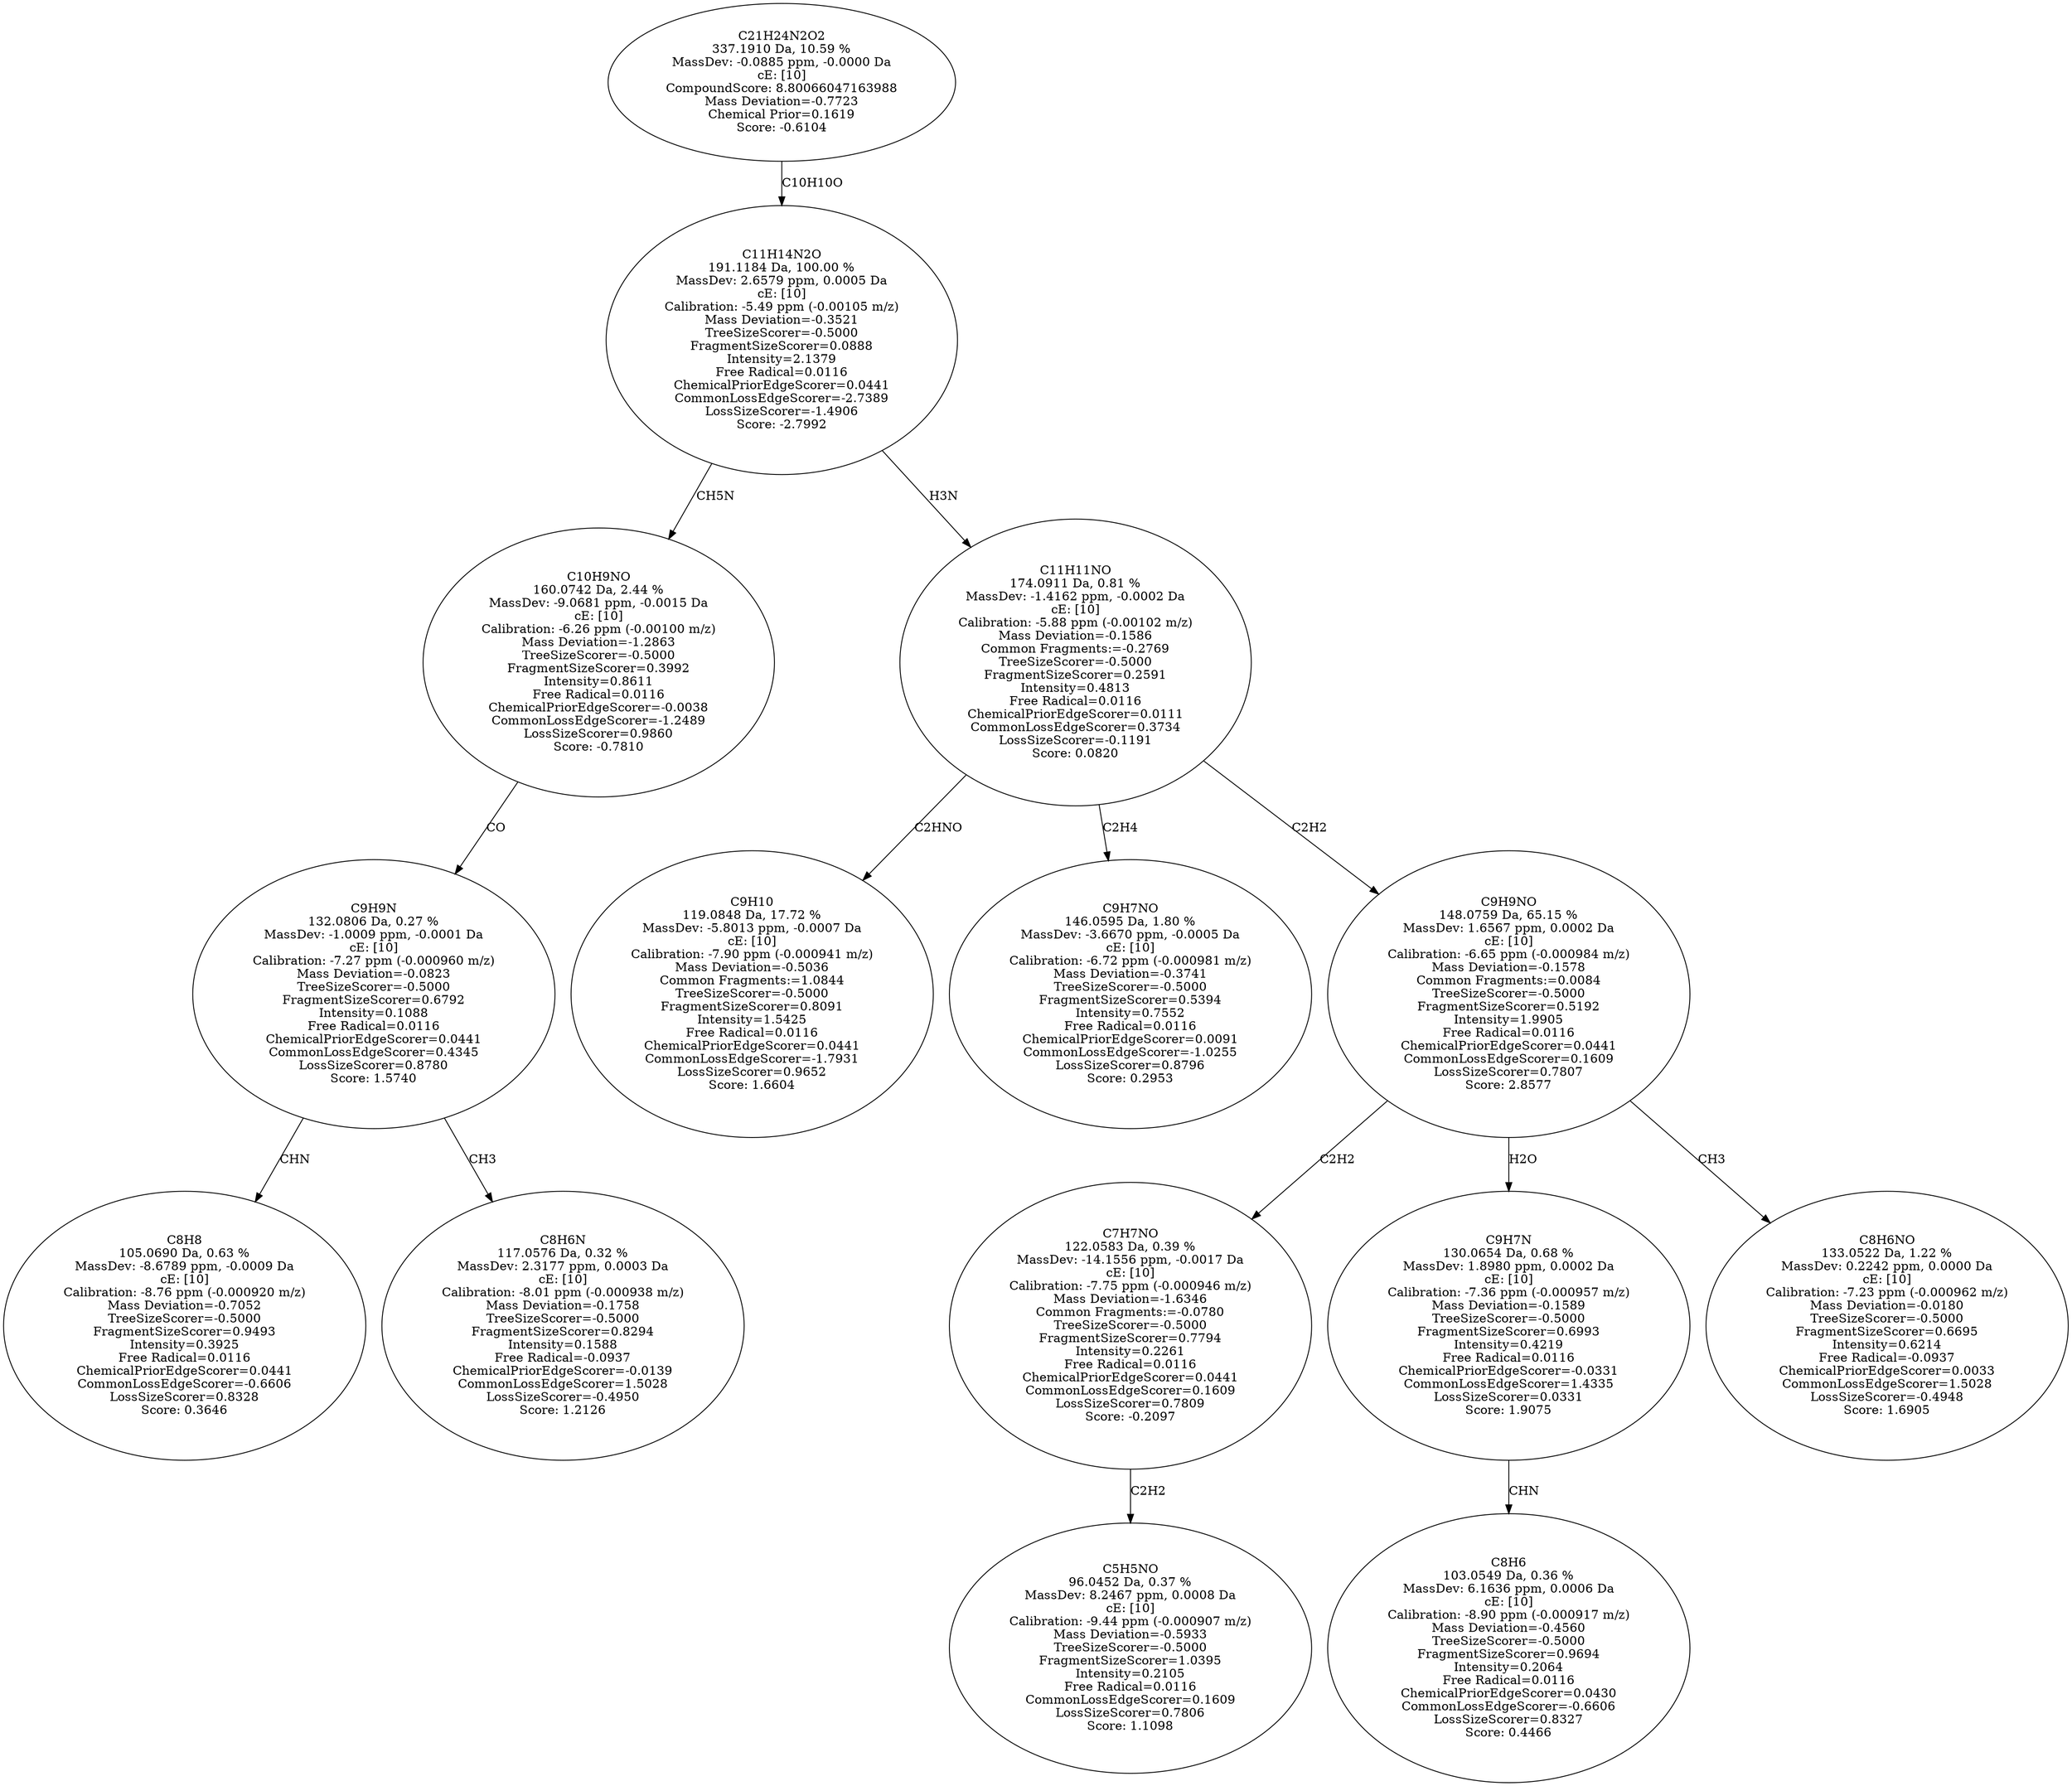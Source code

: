 strict digraph {
v1 [label="C8H8\n105.0690 Da, 0.63 %\nMassDev: -8.6789 ppm, -0.0009 Da\ncE: [10]\nCalibration: -8.76 ppm (-0.000920 m/z)\nMass Deviation=-0.7052\nTreeSizeScorer=-0.5000\nFragmentSizeScorer=0.9493\nIntensity=0.3925\nFree Radical=0.0116\nChemicalPriorEdgeScorer=0.0441\nCommonLossEdgeScorer=-0.6606\nLossSizeScorer=0.8328\nScore: 0.3646"];
v2 [label="C8H6N\n117.0576 Da, 0.32 %\nMassDev: 2.3177 ppm, 0.0003 Da\ncE: [10]\nCalibration: -8.01 ppm (-0.000938 m/z)\nMass Deviation=-0.1758\nTreeSizeScorer=-0.5000\nFragmentSizeScorer=0.8294\nIntensity=0.1588\nFree Radical=-0.0937\nChemicalPriorEdgeScorer=-0.0139\nCommonLossEdgeScorer=1.5028\nLossSizeScorer=-0.4950\nScore: 1.2126"];
v3 [label="C9H9N\n132.0806 Da, 0.27 %\nMassDev: -1.0009 ppm, -0.0001 Da\ncE: [10]\nCalibration: -7.27 ppm (-0.000960 m/z)\nMass Deviation=-0.0823\nTreeSizeScorer=-0.5000\nFragmentSizeScorer=0.6792\nIntensity=0.1088\nFree Radical=0.0116\nChemicalPriorEdgeScorer=0.0441\nCommonLossEdgeScorer=0.4345\nLossSizeScorer=0.8780\nScore: 1.5740"];
v4 [label="C10H9NO\n160.0742 Da, 2.44 %\nMassDev: -9.0681 ppm, -0.0015 Da\ncE: [10]\nCalibration: -6.26 ppm (-0.00100 m/z)\nMass Deviation=-1.2863\nTreeSizeScorer=-0.5000\nFragmentSizeScorer=0.3992\nIntensity=0.8611\nFree Radical=0.0116\nChemicalPriorEdgeScorer=-0.0038\nCommonLossEdgeScorer=-1.2489\nLossSizeScorer=0.9860\nScore: -0.7810"];
v5 [label="C9H10\n119.0848 Da, 17.72 %\nMassDev: -5.8013 ppm, -0.0007 Da\ncE: [10]\nCalibration: -7.90 ppm (-0.000941 m/z)\nMass Deviation=-0.5036\nCommon Fragments:=1.0844\nTreeSizeScorer=-0.5000\nFragmentSizeScorer=0.8091\nIntensity=1.5425\nFree Radical=0.0116\nChemicalPriorEdgeScorer=0.0441\nCommonLossEdgeScorer=-1.7931\nLossSizeScorer=0.9652\nScore: 1.6604"];
v6 [label="C9H7NO\n146.0595 Da, 1.80 %\nMassDev: -3.6670 ppm, -0.0005 Da\ncE: [10]\nCalibration: -6.72 ppm (-0.000981 m/z)\nMass Deviation=-0.3741\nTreeSizeScorer=-0.5000\nFragmentSizeScorer=0.5394\nIntensity=0.7552\nFree Radical=0.0116\nChemicalPriorEdgeScorer=0.0091\nCommonLossEdgeScorer=-1.0255\nLossSizeScorer=0.8796\nScore: 0.2953"];
v7 [label="C5H5NO\n96.0452 Da, 0.37 %\nMassDev: 8.2467 ppm, 0.0008 Da\ncE: [10]\nCalibration: -9.44 ppm (-0.000907 m/z)\nMass Deviation=-0.5933\nTreeSizeScorer=-0.5000\nFragmentSizeScorer=1.0395\nIntensity=0.2105\nFree Radical=0.0116\nCommonLossEdgeScorer=0.1609\nLossSizeScorer=0.7806\nScore: 1.1098"];
v8 [label="C7H7NO\n122.0583 Da, 0.39 %\nMassDev: -14.1556 ppm, -0.0017 Da\ncE: [10]\nCalibration: -7.75 ppm (-0.000946 m/z)\nMass Deviation=-1.6346\nCommon Fragments:=-0.0780\nTreeSizeScorer=-0.5000\nFragmentSizeScorer=0.7794\nIntensity=0.2261\nFree Radical=0.0116\nChemicalPriorEdgeScorer=0.0441\nCommonLossEdgeScorer=0.1609\nLossSizeScorer=0.7809\nScore: -0.2097"];
v9 [label="C8H6\n103.0549 Da, 0.36 %\nMassDev: 6.1636 ppm, 0.0006 Da\ncE: [10]\nCalibration: -8.90 ppm (-0.000917 m/z)\nMass Deviation=-0.4560\nTreeSizeScorer=-0.5000\nFragmentSizeScorer=0.9694\nIntensity=0.2064\nFree Radical=0.0116\nChemicalPriorEdgeScorer=0.0430\nCommonLossEdgeScorer=-0.6606\nLossSizeScorer=0.8327\nScore: 0.4466"];
v10 [label="C9H7N\n130.0654 Da, 0.68 %\nMassDev: 1.8980 ppm, 0.0002 Da\ncE: [10]\nCalibration: -7.36 ppm (-0.000957 m/z)\nMass Deviation=-0.1589\nTreeSizeScorer=-0.5000\nFragmentSizeScorer=0.6993\nIntensity=0.4219\nFree Radical=0.0116\nChemicalPriorEdgeScorer=-0.0331\nCommonLossEdgeScorer=1.4335\nLossSizeScorer=0.0331\nScore: 1.9075"];
v11 [label="C8H6NO\n133.0522 Da, 1.22 %\nMassDev: 0.2242 ppm, 0.0000 Da\ncE: [10]\nCalibration: -7.23 ppm (-0.000962 m/z)\nMass Deviation=-0.0180\nTreeSizeScorer=-0.5000\nFragmentSizeScorer=0.6695\nIntensity=0.6214\nFree Radical=-0.0937\nChemicalPriorEdgeScorer=0.0033\nCommonLossEdgeScorer=1.5028\nLossSizeScorer=-0.4948\nScore: 1.6905"];
v12 [label="C9H9NO\n148.0759 Da, 65.15 %\nMassDev: 1.6567 ppm, 0.0002 Da\ncE: [10]\nCalibration: -6.65 ppm (-0.000984 m/z)\nMass Deviation=-0.1578\nCommon Fragments:=0.0084\nTreeSizeScorer=-0.5000\nFragmentSizeScorer=0.5192\nIntensity=1.9905\nFree Radical=0.0116\nChemicalPriorEdgeScorer=0.0441\nCommonLossEdgeScorer=0.1609\nLossSizeScorer=0.7807\nScore: 2.8577"];
v13 [label="C11H11NO\n174.0911 Da, 0.81 %\nMassDev: -1.4162 ppm, -0.0002 Da\ncE: [10]\nCalibration: -5.88 ppm (-0.00102 m/z)\nMass Deviation=-0.1586\nCommon Fragments:=-0.2769\nTreeSizeScorer=-0.5000\nFragmentSizeScorer=0.2591\nIntensity=0.4813\nFree Radical=0.0116\nChemicalPriorEdgeScorer=0.0111\nCommonLossEdgeScorer=0.3734\nLossSizeScorer=-0.1191\nScore: 0.0820"];
v14 [label="C11H14N2O\n191.1184 Da, 100.00 %\nMassDev: 2.6579 ppm, 0.0005 Da\ncE: [10]\nCalibration: -5.49 ppm (-0.00105 m/z)\nMass Deviation=-0.3521\nTreeSizeScorer=-0.5000\nFragmentSizeScorer=0.0888\nIntensity=2.1379\nFree Radical=0.0116\nChemicalPriorEdgeScorer=0.0441\nCommonLossEdgeScorer=-2.7389\nLossSizeScorer=-1.4906\nScore: -2.7992"];
v15 [label="C21H24N2O2\n337.1910 Da, 10.59 %\nMassDev: -0.0885 ppm, -0.0000 Da\ncE: [10]\nCompoundScore: 8.80066047163988\nMass Deviation=-0.7723\nChemical Prior=0.1619\nScore: -0.6104"];
v3 -> v1 [label="CHN"];
v3 -> v2 [label="CH3"];
v4 -> v3 [label="CO"];
v14 -> v4 [label="CH5N"];
v13 -> v5 [label="C2HNO"];
v13 -> v6 [label="C2H4"];
v8 -> v7 [label="C2H2"];
v12 -> v8 [label="C2H2"];
v10 -> v9 [label="CHN"];
v12 -> v10 [label="H2O"];
v12 -> v11 [label="CH3"];
v13 -> v12 [label="C2H2"];
v14 -> v13 [label="H3N"];
v15 -> v14 [label="C10H10O"];
}